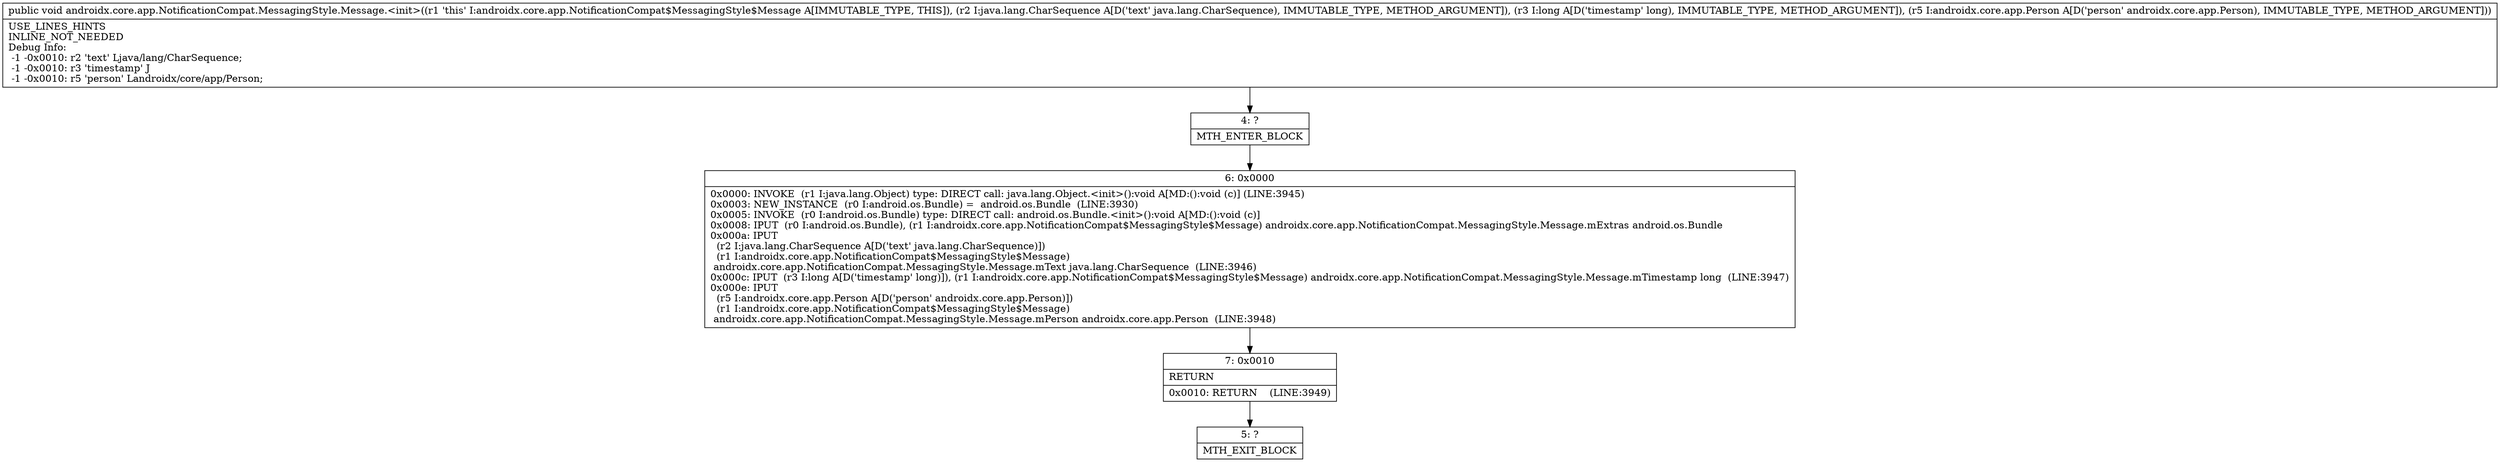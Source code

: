 digraph "CFG forandroidx.core.app.NotificationCompat.MessagingStyle.Message.\<init\>(Ljava\/lang\/CharSequence;JLandroidx\/core\/app\/Person;)V" {
Node_4 [shape=record,label="{4\:\ ?|MTH_ENTER_BLOCK\l}"];
Node_6 [shape=record,label="{6\:\ 0x0000|0x0000: INVOKE  (r1 I:java.lang.Object) type: DIRECT call: java.lang.Object.\<init\>():void A[MD:():void (c)] (LINE:3945)\l0x0003: NEW_INSTANCE  (r0 I:android.os.Bundle) =  android.os.Bundle  (LINE:3930)\l0x0005: INVOKE  (r0 I:android.os.Bundle) type: DIRECT call: android.os.Bundle.\<init\>():void A[MD:():void (c)]\l0x0008: IPUT  (r0 I:android.os.Bundle), (r1 I:androidx.core.app.NotificationCompat$MessagingStyle$Message) androidx.core.app.NotificationCompat.MessagingStyle.Message.mExtras android.os.Bundle \l0x000a: IPUT  \l  (r2 I:java.lang.CharSequence A[D('text' java.lang.CharSequence)])\l  (r1 I:androidx.core.app.NotificationCompat$MessagingStyle$Message)\l androidx.core.app.NotificationCompat.MessagingStyle.Message.mText java.lang.CharSequence  (LINE:3946)\l0x000c: IPUT  (r3 I:long A[D('timestamp' long)]), (r1 I:androidx.core.app.NotificationCompat$MessagingStyle$Message) androidx.core.app.NotificationCompat.MessagingStyle.Message.mTimestamp long  (LINE:3947)\l0x000e: IPUT  \l  (r5 I:androidx.core.app.Person A[D('person' androidx.core.app.Person)])\l  (r1 I:androidx.core.app.NotificationCompat$MessagingStyle$Message)\l androidx.core.app.NotificationCompat.MessagingStyle.Message.mPerson androidx.core.app.Person  (LINE:3948)\l}"];
Node_7 [shape=record,label="{7\:\ 0x0010|RETURN\l|0x0010: RETURN    (LINE:3949)\l}"];
Node_5 [shape=record,label="{5\:\ ?|MTH_EXIT_BLOCK\l}"];
MethodNode[shape=record,label="{public void androidx.core.app.NotificationCompat.MessagingStyle.Message.\<init\>((r1 'this' I:androidx.core.app.NotificationCompat$MessagingStyle$Message A[IMMUTABLE_TYPE, THIS]), (r2 I:java.lang.CharSequence A[D('text' java.lang.CharSequence), IMMUTABLE_TYPE, METHOD_ARGUMENT]), (r3 I:long A[D('timestamp' long), IMMUTABLE_TYPE, METHOD_ARGUMENT]), (r5 I:androidx.core.app.Person A[D('person' androidx.core.app.Person), IMMUTABLE_TYPE, METHOD_ARGUMENT]))  | USE_LINES_HINTS\lINLINE_NOT_NEEDED\lDebug Info:\l  \-1 \-0x0010: r2 'text' Ljava\/lang\/CharSequence;\l  \-1 \-0x0010: r3 'timestamp' J\l  \-1 \-0x0010: r5 'person' Landroidx\/core\/app\/Person;\l}"];
MethodNode -> Node_4;Node_4 -> Node_6;
Node_6 -> Node_7;
Node_7 -> Node_5;
}

